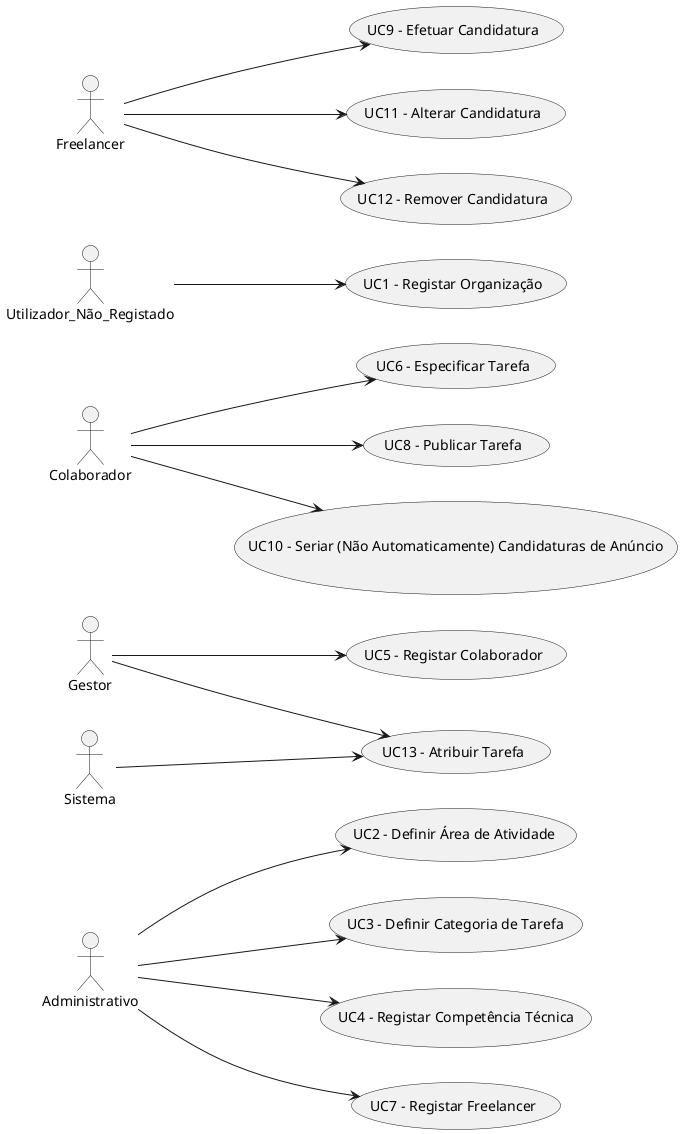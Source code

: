 @startuml

left to right direction

actor Administrativo AS a
actor Gestor AS g
actor Colaborador AS c
actor Utilizador_Não_Registado AS u
actor Freelancer AS f
actor Sistema AS s

usecase "UC1 - Registar Organização" AS UC1
usecase "UC2 - Definir Área de Atividade" AS UC2
usecase "UC3 - Definir Categoria de Tarefa" AS UC3
usecase "UC4 - Registar Competência Técnica" AS UC4
usecase "UC5 - Registar Colaborador" AS UC5
usecase "UC6 - Especificar Tarefa" AS UC6
usecase "UC7 - Registar Freelancer" AS UC7
usecase "UC8 - Publicar Tarefa" AS UC8
usecase "UC9 - Efetuar Candidatura" AS UC9
usecase "UC10 - Seriar (Não Automaticamente) Candidaturas de Anúncio" AS UC10
usecase "UC11 - Alterar Candidatura" AS UC11
usecase "UC12 - Remover Candidatura" AS UC12
usecase "UC13 - Atribuir Tarefa" AS UC13

u --> UC1
a --> UC2
a --> UC3 
a --> UC4
g --> UC5 
c --> UC6
a --> UC7 
c --> UC8
f --> UC9 
c --> UC10
f --> UC11
f --> UC12
g --> UC13
s --> UC13

@enduml